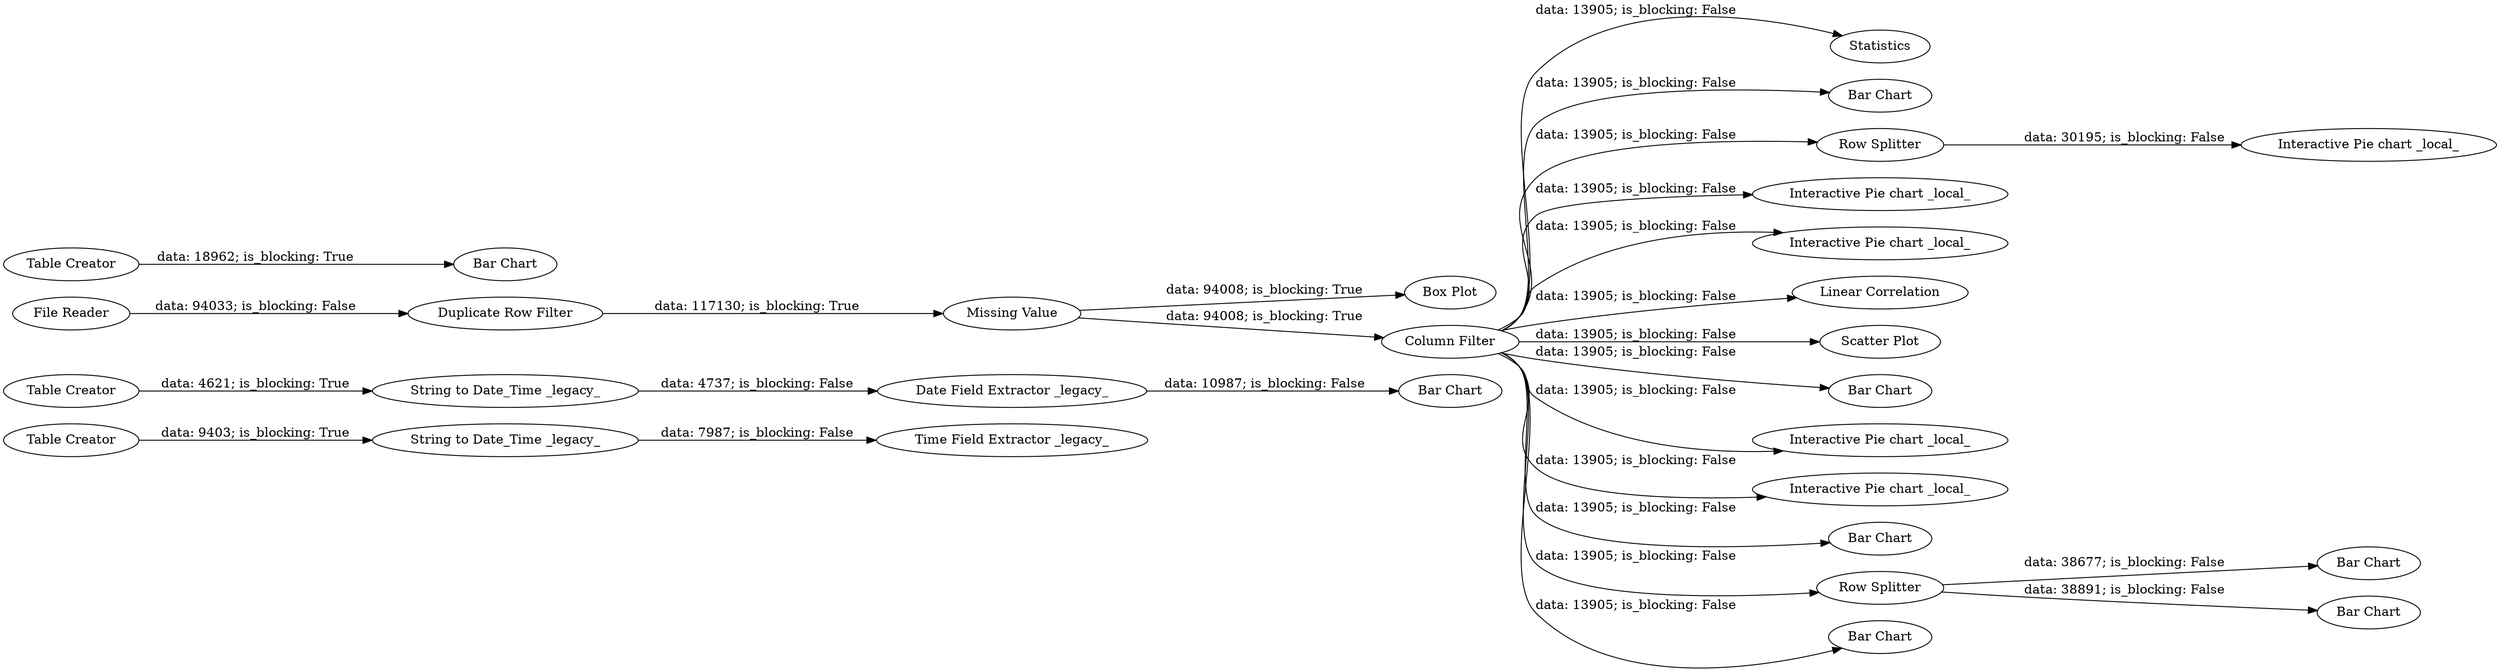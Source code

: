 digraph {
	"-950622950107871878_22" [label="String to Date_Time _legacy_"]
	"8655186917560990424_17" [label="Table Creator"]
	"8655186917560990424_2" [label="Duplicate Row Filter"]
	"8655186917560990424_4" [label="Box Plot"]
	"8655186917560990424_6" [label="Column Filter"]
	"8655186917560990424_20" [label="Bar Chart"]
	"8655186917560990424_16" [label="Bar Chart"]
	"8655186917560990424_27" [label="Table Creator"]
	"8655186917560990424_15" [label="Bar Chart"]
	"8655186917560990424_7" [label=Statistics]
	"8655186917560990424_19" [label="Date Field Extractor _legacy_"]
	"8655186917560990424_32" [label="Interactive Pie chart _local_"]
	"8655186917560990424_30" [label="Bar Chart"]
	"8655186917560990424_33" [label="Row Splitter"]
	"8655186917560990424_3" [label="Missing Value"]
	"8655186917560990424_12" [label="Interactive Pie chart _local_"]
	"8655186917560990424_13" [label="Interactive Pie chart _local_"]
	"8655186917560990424_5" [label="Linear Correlation"]
	"8655186917560990424_28" [label="Bar Chart"]
	"-950622950107871878_21" [label="Table Creator"]
	"8655186917560990424_10" [label="Scatter Plot"]
	"8655186917560990424_11" [label="Bar Chart"]
	"8655186917560990424_9" [label="Interactive Pie chart _local_"]
	"8655186917560990424_8" [label="Interactive Pie chart _local_"]
	"8655186917560990424_29" [label="Bar Chart"]
	"8655186917560990424_14" [label="Row Splitter"]
	"-950622950107871878_24" [label="Time Field Extractor _legacy_"]
	"8655186917560990424_1" [label="File Reader"]
	"8655186917560990424_31" [label="Bar Chart"]
	"8655186917560990424_18" [label="String to Date_Time _legacy_"]
	"8655186917560990424_6" -> "8655186917560990424_14" [label="data: 13905; is_blocking: False"]
	"8655186917560990424_6" -> "8655186917560990424_13" [label="data: 13905; is_blocking: False"]
	"8655186917560990424_17" -> "8655186917560990424_18" [label="data: 4621; is_blocking: True"]
	"8655186917560990424_2" -> "8655186917560990424_3" [label="data: 117130; is_blocking: True"]
	"8655186917560990424_6" -> "8655186917560990424_12" [label="data: 13905; is_blocking: False"]
	"8655186917560990424_14" -> "8655186917560990424_15" [label="data: 38891; is_blocking: False"]
	"8655186917560990424_6" -> "8655186917560990424_29" [label="data: 13905; is_blocking: False"]
	"8655186917560990424_6" -> "8655186917560990424_10" [label="data: 13905; is_blocking: False"]
	"8655186917560990424_6" -> "8655186917560990424_5" [label="data: 13905; is_blocking: False"]
	"-950622950107871878_22" -> "-950622950107871878_24" [label="data: 7987; is_blocking: False"]
	"8655186917560990424_33" -> "8655186917560990424_32" [label="data: 30195; is_blocking: False"]
	"8655186917560990424_14" -> "8655186917560990424_16" [label="data: 38677; is_blocking: False"]
	"8655186917560990424_3" -> "8655186917560990424_4" [label="data: 94008; is_blocking: True"]
	"8655186917560990424_19" -> "8655186917560990424_20" [label="data: 10987; is_blocking: False"]
	"8655186917560990424_6" -> "8655186917560990424_30" [label="data: 13905; is_blocking: False"]
	"8655186917560990424_3" -> "8655186917560990424_6" [label="data: 94008; is_blocking: True"]
	"8655186917560990424_27" -> "8655186917560990424_28" [label="data: 18962; is_blocking: True"]
	"-950622950107871878_21" -> "-950622950107871878_22" [label="data: 9403; is_blocking: True"]
	"8655186917560990424_6" -> "8655186917560990424_31" [label="data: 13905; is_blocking: False"]
	"8655186917560990424_6" -> "8655186917560990424_9" [label="data: 13905; is_blocking: False"]
	"8655186917560990424_6" -> "8655186917560990424_11" [label="data: 13905; is_blocking: False"]
	"8655186917560990424_6" -> "8655186917560990424_7" [label="data: 13905; is_blocking: False"]
	"8655186917560990424_1" -> "8655186917560990424_2" [label="data: 94033; is_blocking: False"]
	"8655186917560990424_6" -> "8655186917560990424_33" [label="data: 13905; is_blocking: False"]
	"8655186917560990424_18" -> "8655186917560990424_19" [label="data: 4737; is_blocking: False"]
	"8655186917560990424_6" -> "8655186917560990424_8" [label="data: 13905; is_blocking: False"]
	rankdir=LR
}
